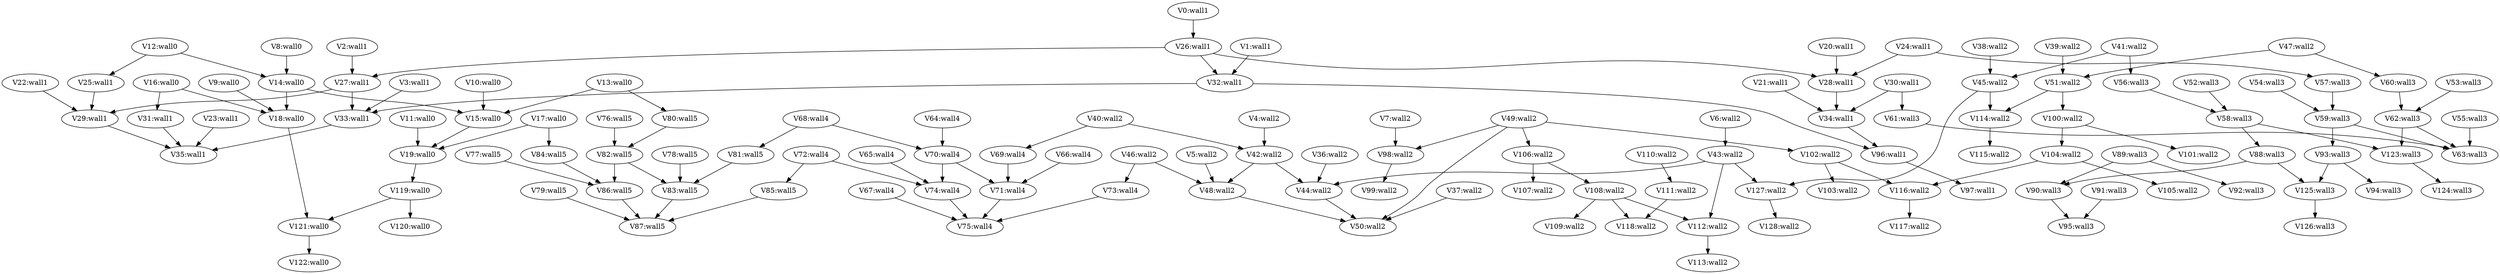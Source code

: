 digraph G {
 V0 [label="V0:wall1"]
 V1 [label="V1:wall1"]
 V2 [label="V2:wall1"]
 V3 [label="V3:wall1"]
 V4 [label="V4:wall2"]
 V5 [label="V5:wall2"]
 V6 [label="V6:wall2"]
 V7 [label="V7:wall2"]
 V8 [label="V8:wall0"]
 V9 [label="V9:wall0"]
 V10 [label="V10:wall0"]
 V11 [label="V11:wall0"]
 V12 [label="V12:wall0"]
 V13 [label="V13:wall0"]
 V14 [label="V14:wall0"]
 V15 [label="V15:wall0"]
 V16 [label="V16:wall0"]
 V17 [label="V17:wall0"]
 V18 [label="V18:wall0"]
 V19 [label="V19:wall0"]
 V20 [label="V20:wall1"]
 V21 [label="V21:wall1"]
 V22 [label="V22:wall1"]
 V23 [label="V23:wall1"]
 V24 [label="V24:wall1"]
 V25 [label="V25:wall1"]
 V26 [label="V26:wall1"]
 V27 [label="V27:wall1"]
 V28 [label="V28:wall1"]
 V29 [label="V29:wall1"]
 V30 [label="V30:wall1"]
 V31 [label="V31:wall1"]
 V32 [label="V32:wall1"]
 V33 [label="V33:wall1"]
 V34 [label="V34:wall1"]
 V35 [label="V35:wall1"]
 V36 [label="V36:wall2"]
 V37 [label="V37:wall2"]
 V38 [label="V38:wall2"]
 V39 [label="V39:wall2"]
 V40 [label="V40:wall2"]
 V41 [label="V41:wall2"]
 V42 [label="V42:wall2"]
 V43 [label="V43:wall2"]
 V44 [label="V44:wall2"]
 V45 [label="V45:wall2"]
 V46 [label="V46:wall2"]
 V47 [label="V47:wall2"]
 V48 [label="V48:wall2"]
 V49 [label="V49:wall2"]
 V50 [label="V50:wall2"]
 V51 [label="V51:wall2"]
 V52 [label="V52:wall3"]
 V53 [label="V53:wall3"]
 V54 [label="V54:wall3"]
 V55 [label="V55:wall3"]
 V56 [label="V56:wall3"]
 V57 [label="V57:wall3"]
 V58 [label="V58:wall3"]
 V59 [label="V59:wall3"]
 V60 [label="V60:wall3"]
 V61 [label="V61:wall3"]
 V62 [label="V62:wall3"]
 V63 [label="V63:wall3"]
 V64 [label="V64:wall4"]
 V65 [label="V65:wall4"]
 V66 [label="V66:wall4"]
 V67 [label="V67:wall4"]
 V68 [label="V68:wall4"]
 V69 [label="V69:wall4"]
 V70 [label="V70:wall4"]
 V71 [label="V71:wall4"]
 V72 [label="V72:wall4"]
 V73 [label="V73:wall4"]
 V74 [label="V74:wall4"]
 V75 [label="V75:wall4"]
 V76 [label="V76:wall5"]
 V77 [label="V77:wall5"]
 V78 [label="V78:wall5"]
 V79 [label="V79:wall5"]
 V80 [label="V80:wall5"]
 V81 [label="V81:wall5"]
 V82 [label="V82:wall5"]
 V83 [label="V83:wall5"]
 V84 [label="V84:wall5"]
 V85 [label="V85:wall5"]
 V86 [label="V86:wall5"]
 V87 [label="V87:wall5"]
 V88 [label="V88:wall3"]
 V89 [label="V89:wall3"]
 V90 [label="V90:wall3"]
 V91 [label="V91:wall3"]
 V92 [label="V92:wall3"]
 V93 [label="V93:wall3"]
 V94 [label="V94:wall3"]
 V95 [label="V95:wall3"]
 V96 [label="V96:wall1"]
 V97 [label="V97:wall1"]
 V98 [label="V98:wall2"]
 V99 [label="V99:wall2"]
 V100 [label="V100:wall2"]
 V101 [label="V101:wall2"]
 V102 [label="V102:wall2"]
 V103 [label="V103:wall2"]
 V104 [label="V104:wall2"]
 V105 [label="V105:wall2"]
 V106 [label="V106:wall2"]
 V107 [label="V107:wall2"]
 V108 [label="V108:wall2"]
 V109 [label="V109:wall2"]
 V110 [label="V110:wall2"]
 V111 [label="V111:wall2"]
 V112 [label="V112:wall2"]
 V113 [label="V113:wall2"]
 V114 [label="V114:wall2"]
 V115 [label="V115:wall2"]
 V116 [label="V116:wall2"]
 V117 [label="V117:wall2"]
 V118 [label="V118:wall2"]
 V119 [label="V119:wall0"]
 V120 [label="V120:wall0"]
 V121 [label="V121:wall0"]
 V122 [label="V122:wall0"]
 V123 [label="V123:wall3"]
 V124 [label="V124:wall3"]
 V125 [label="V125:wall3"]
 V126 [label="V126:wall3"]
 V127 [label="V127:wall2"]
 V128 [label="V128:wall2"]
 V8 -> V14
 V10 -> V15
 V12 -> V14
 V13 -> V15
 V14 -> V15
 V9 -> V18
 V14 -> V18
 V11 -> V19
 V15 -> V19
 V16 -> V18
 V17 -> V19
 V0 -> V26
 V2 -> V27
 V20 -> V28
 V22 -> V29
 V26 -> V27
 V24 -> V28
 V26 -> V28
 V25 -> V29
 V27 -> V29
 V1 -> V32
 V26 -> V32
 V3 -> V33
 V27 -> V33
 V21 -> V34
 V28 -> V34
 V23 -> V35
 V29 -> V35
 V32 -> V33
 V30 -> V34
 V31 -> V35
 V33 -> V35
 V4 -> V42
 V6 -> V43
 V36 -> V44
 V38 -> V45
 V40 -> V42
 V42 -> V44
 V43 -> V44
 V41 -> V45
 V5 -> V48
 V42 -> V48
 V37 -> V50
 V44 -> V50
 V39 -> V51
 V46 -> V48
 V48 -> V50
 V49 -> V50
 V47 -> V51
 V52 -> V58
 V54 -> V59
 V56 -> V58
 V57 -> V59
 V53 -> V62
 V55 -> V63
 V59 -> V63
 V60 -> V62
 V61 -> V63
 V62 -> V63
 V64 -> V70
 V66 -> V71
 V68 -> V70
 V69 -> V71
 V70 -> V71
 V65 -> V74
 V70 -> V74
 V67 -> V75
 V71 -> V75
 V72 -> V74
 V73 -> V75
 V74 -> V75
 V76 -> V82
 V78 -> V83
 V80 -> V82
 V81 -> V83
 V82 -> V83
 V77 -> V86
 V82 -> V86
 V79 -> V87
 V83 -> V87
 V84 -> V86
 V85 -> V87
 V86 -> V87
 V58 -> V88
 V88 -> V90
 V89 -> V90
 V89 -> V92
 V59 -> V93
 V93 -> V94
 V90 -> V95
 V91 -> V95
 V32 -> V96
 V34 -> V96
 V96 -> V97
 V7 -> V98
 V49 -> V98
 V98 -> V99
 V51 -> V100
 V100 -> V101
 V49 -> V102
 V102 -> V103
 V100 -> V104
 V104 -> V105
 V49 -> V106
 V106 -> V107
 V106 -> V108
 V108 -> V109
 V110 -> V111
 V43 -> V112
 V108 -> V112
 V112 -> V113
 V45 -> V114
 V51 -> V114
 V114 -> V115
 V102 -> V116
 V104 -> V116
 V116 -> V117
 V108 -> V118
 V111 -> V118
 V19 -> V119
 V119 -> V120
 V18 -> V121
 V119 -> V121
 V121 -> V122
 V58 -> V123
 V62 -> V123
 V123 -> V124
 V88 -> V125
 V93 -> V125
 V125 -> V126
 V43 -> V127
 V45 -> V127
 V127 -> V128
 V12 -> V25
 V16 -> V31
 V24 -> V57
 V30 -> V61
 V41 -> V56
 V47 -> V60
 V40 -> V69
 V46 -> V73
 V68 -> V81
 V72 -> V85
 V13 -> V80
 V17 -> V84
}
